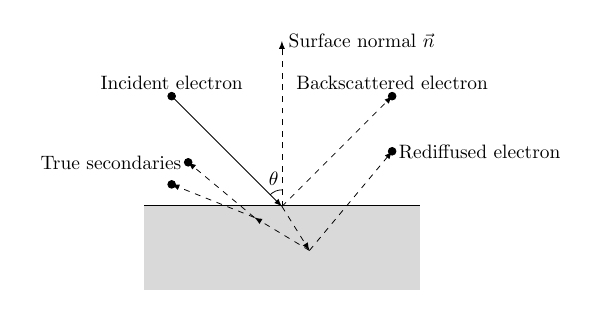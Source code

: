 \scalebox{0.7} {
\begin{tikzpicture}
\usetikzlibrary{arrows}
\draw [very thick] (-2.5,0) -- (2.5,0);
\draw[gray!30,fill=gray!30] (-2.5,-1.5) rectangle (2.5,0); 
\draw [->,dashed,-latex] (0,0) -- (0,3);
%\node[below] (w) at (-0.15,0.5) {$\vec{w}$};
\node[right] (n) at (0,3) {Surface normal $\vec{n}$};
\path[draw=black,fill=black] (-2,2.0) circle (2pt);
\node[above] (electron) at (-2,2) {Incident electron};
\path[draw=black,fill=black] (2,2.0) circle (2pt);
\node[above] (electron1) at (2,2) {Backscattered electron};
\draw [->,-latex] (-2,2.0) -- (0,0);
\draw [dashed,->,-latex]  (0,0) -- (2,2.0);
\draw [dashed,->,-latex]  (0,0) -- (0.5,-0.8);
\draw [dashed,->,-latex]  (0.5,-0.8) -- (2,1);
\path[draw=black,fill=black] (2,1.0) circle (2pt);
\node[right] (electron1) at (2,1) {Rediffused electron};
\draw [dashed,->,-latex]  (0.5,-0.8) -- (-0.5,-0.2);
\draw [dashed,->,-latex] (-0.5,-0.2) -- (-2,0.4);
\draw [dashed,->,-latex] (-0.5,-0.2) -- (-1.7,0.8);
\path[draw=black,fill=black] (-2,0.4) circle (2pt);
\path[draw=black,fill=black] (-1.7,0.8) circle (2pt);
\node[left] (electron1) at (-1.7,0.8) {True secondaries};
\node[above] (theta) at (-0.15,0.25) {$\theta$};
\draw (0,0.3) arc (90:135:0.3);
\end{tikzpicture}
}